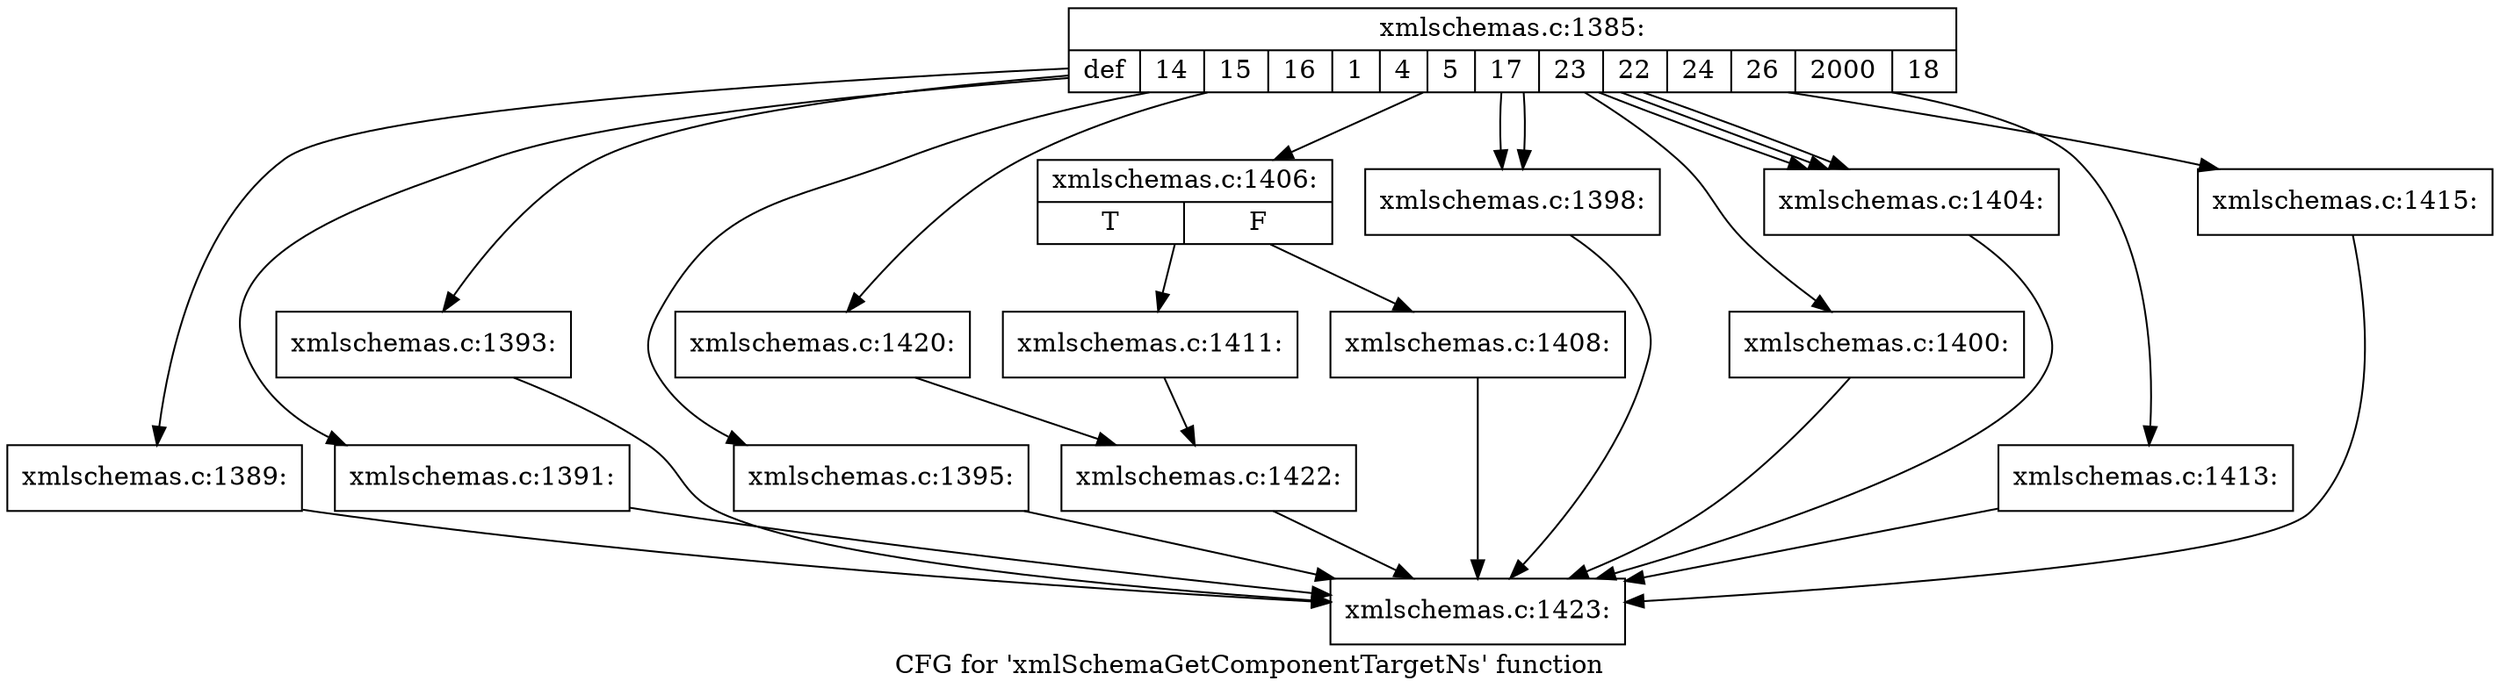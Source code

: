 digraph "CFG for 'xmlSchemaGetComponentTargetNs' function" {
	label="CFG for 'xmlSchemaGetComponentTargetNs' function";

	Node0x55d025e3a920 [shape=record,label="{xmlschemas.c:1385:|{<s0>def|<s1>14|<s2>15|<s3>16|<s4>1|<s5>4|<s6>5|<s7>17|<s8>23|<s9>22|<s10>24|<s11>26|<s12>2000|<s13>18}}"];
	Node0x55d025e3a920 -> Node0x55d025d9c9d0;
	Node0x55d025e3a920 -> Node0x55d025d9caf0;
	Node0x55d025e3a920 -> Node0x55d025d9e1d0;
	Node0x55d025e3a920 -> Node0x55d025d9e4b0;
	Node0x55d025e3a920 -> Node0x55d025d9e7c0;
	Node0x55d025e3a920 -> Node0x55d025d9eb20;
	Node0x55d025e3a920 -> Node0x55d025d9eb20;
	Node0x55d025e3a920 -> Node0x55d025d9ee70;
	Node0x55d025e3a920 -> Node0x55d025d9f180;
	Node0x55d025e3a920 -> Node0x55d025d9f180;
	Node0x55d025e3a920 -> Node0x55d025d9f180;
	Node0x55d025e3a920 -> Node0x55d025d9f490;
	Node0x55d025e3a920 -> Node0x55d025da05d0;
	Node0x55d025e3a920 -> Node0x55d025da0980;
	Node0x55d025d9caf0 [shape=record,label="{xmlschemas.c:1389:}"];
	Node0x55d025d9caf0 -> Node0x55d025d9c820;
	Node0x55d025d9e1d0 [shape=record,label="{xmlschemas.c:1391:}"];
	Node0x55d025d9e1d0 -> Node0x55d025d9c820;
	Node0x55d025d9e4b0 [shape=record,label="{xmlschemas.c:1393:}"];
	Node0x55d025d9e4b0 -> Node0x55d025d9c820;
	Node0x55d025d9e7c0 [shape=record,label="{xmlschemas.c:1395:}"];
	Node0x55d025d9e7c0 -> Node0x55d025d9c820;
	Node0x55d025d9eb20 [shape=record,label="{xmlschemas.c:1398:}"];
	Node0x55d025d9eb20 -> Node0x55d025d9c820;
	Node0x55d025d9ee70 [shape=record,label="{xmlschemas.c:1400:}"];
	Node0x55d025d9ee70 -> Node0x55d025d9c820;
	Node0x55d025d9f180 [shape=record,label="{xmlschemas.c:1404:}"];
	Node0x55d025d9f180 -> Node0x55d025d9c820;
	Node0x55d025d9f490 [shape=record,label="{xmlschemas.c:1406:|{<s0>T|<s1>F}}"];
	Node0x55d025d9f490 -> Node0x55d025d9fb80;
	Node0x55d025d9f490 -> Node0x55d025d9fbd0;
	Node0x55d025d9fb80 [shape=record,label="{xmlschemas.c:1408:}"];
	Node0x55d025d9fb80 -> Node0x55d025d9c820;
	Node0x55d025d9fbd0 [shape=record,label="{xmlschemas.c:1411:}"];
	Node0x55d025d9fbd0 -> Node0x55d025e51a10;
	Node0x55d025da05d0 [shape=record,label="{xmlschemas.c:1413:}"];
	Node0x55d025da05d0 -> Node0x55d025d9c820;
	Node0x55d025da0980 [shape=record,label="{xmlschemas.c:1415:}"];
	Node0x55d025da0980 -> Node0x55d025d9c820;
	Node0x55d025d9c9d0 [shape=record,label="{xmlschemas.c:1420:}"];
	Node0x55d025d9c9d0 -> Node0x55d025e51a10;
	Node0x55d025e51a10 [shape=record,label="{xmlschemas.c:1422:}"];
	Node0x55d025e51a10 -> Node0x55d025d9c820;
	Node0x55d025d9c820 [shape=record,label="{xmlschemas.c:1423:}"];
}
